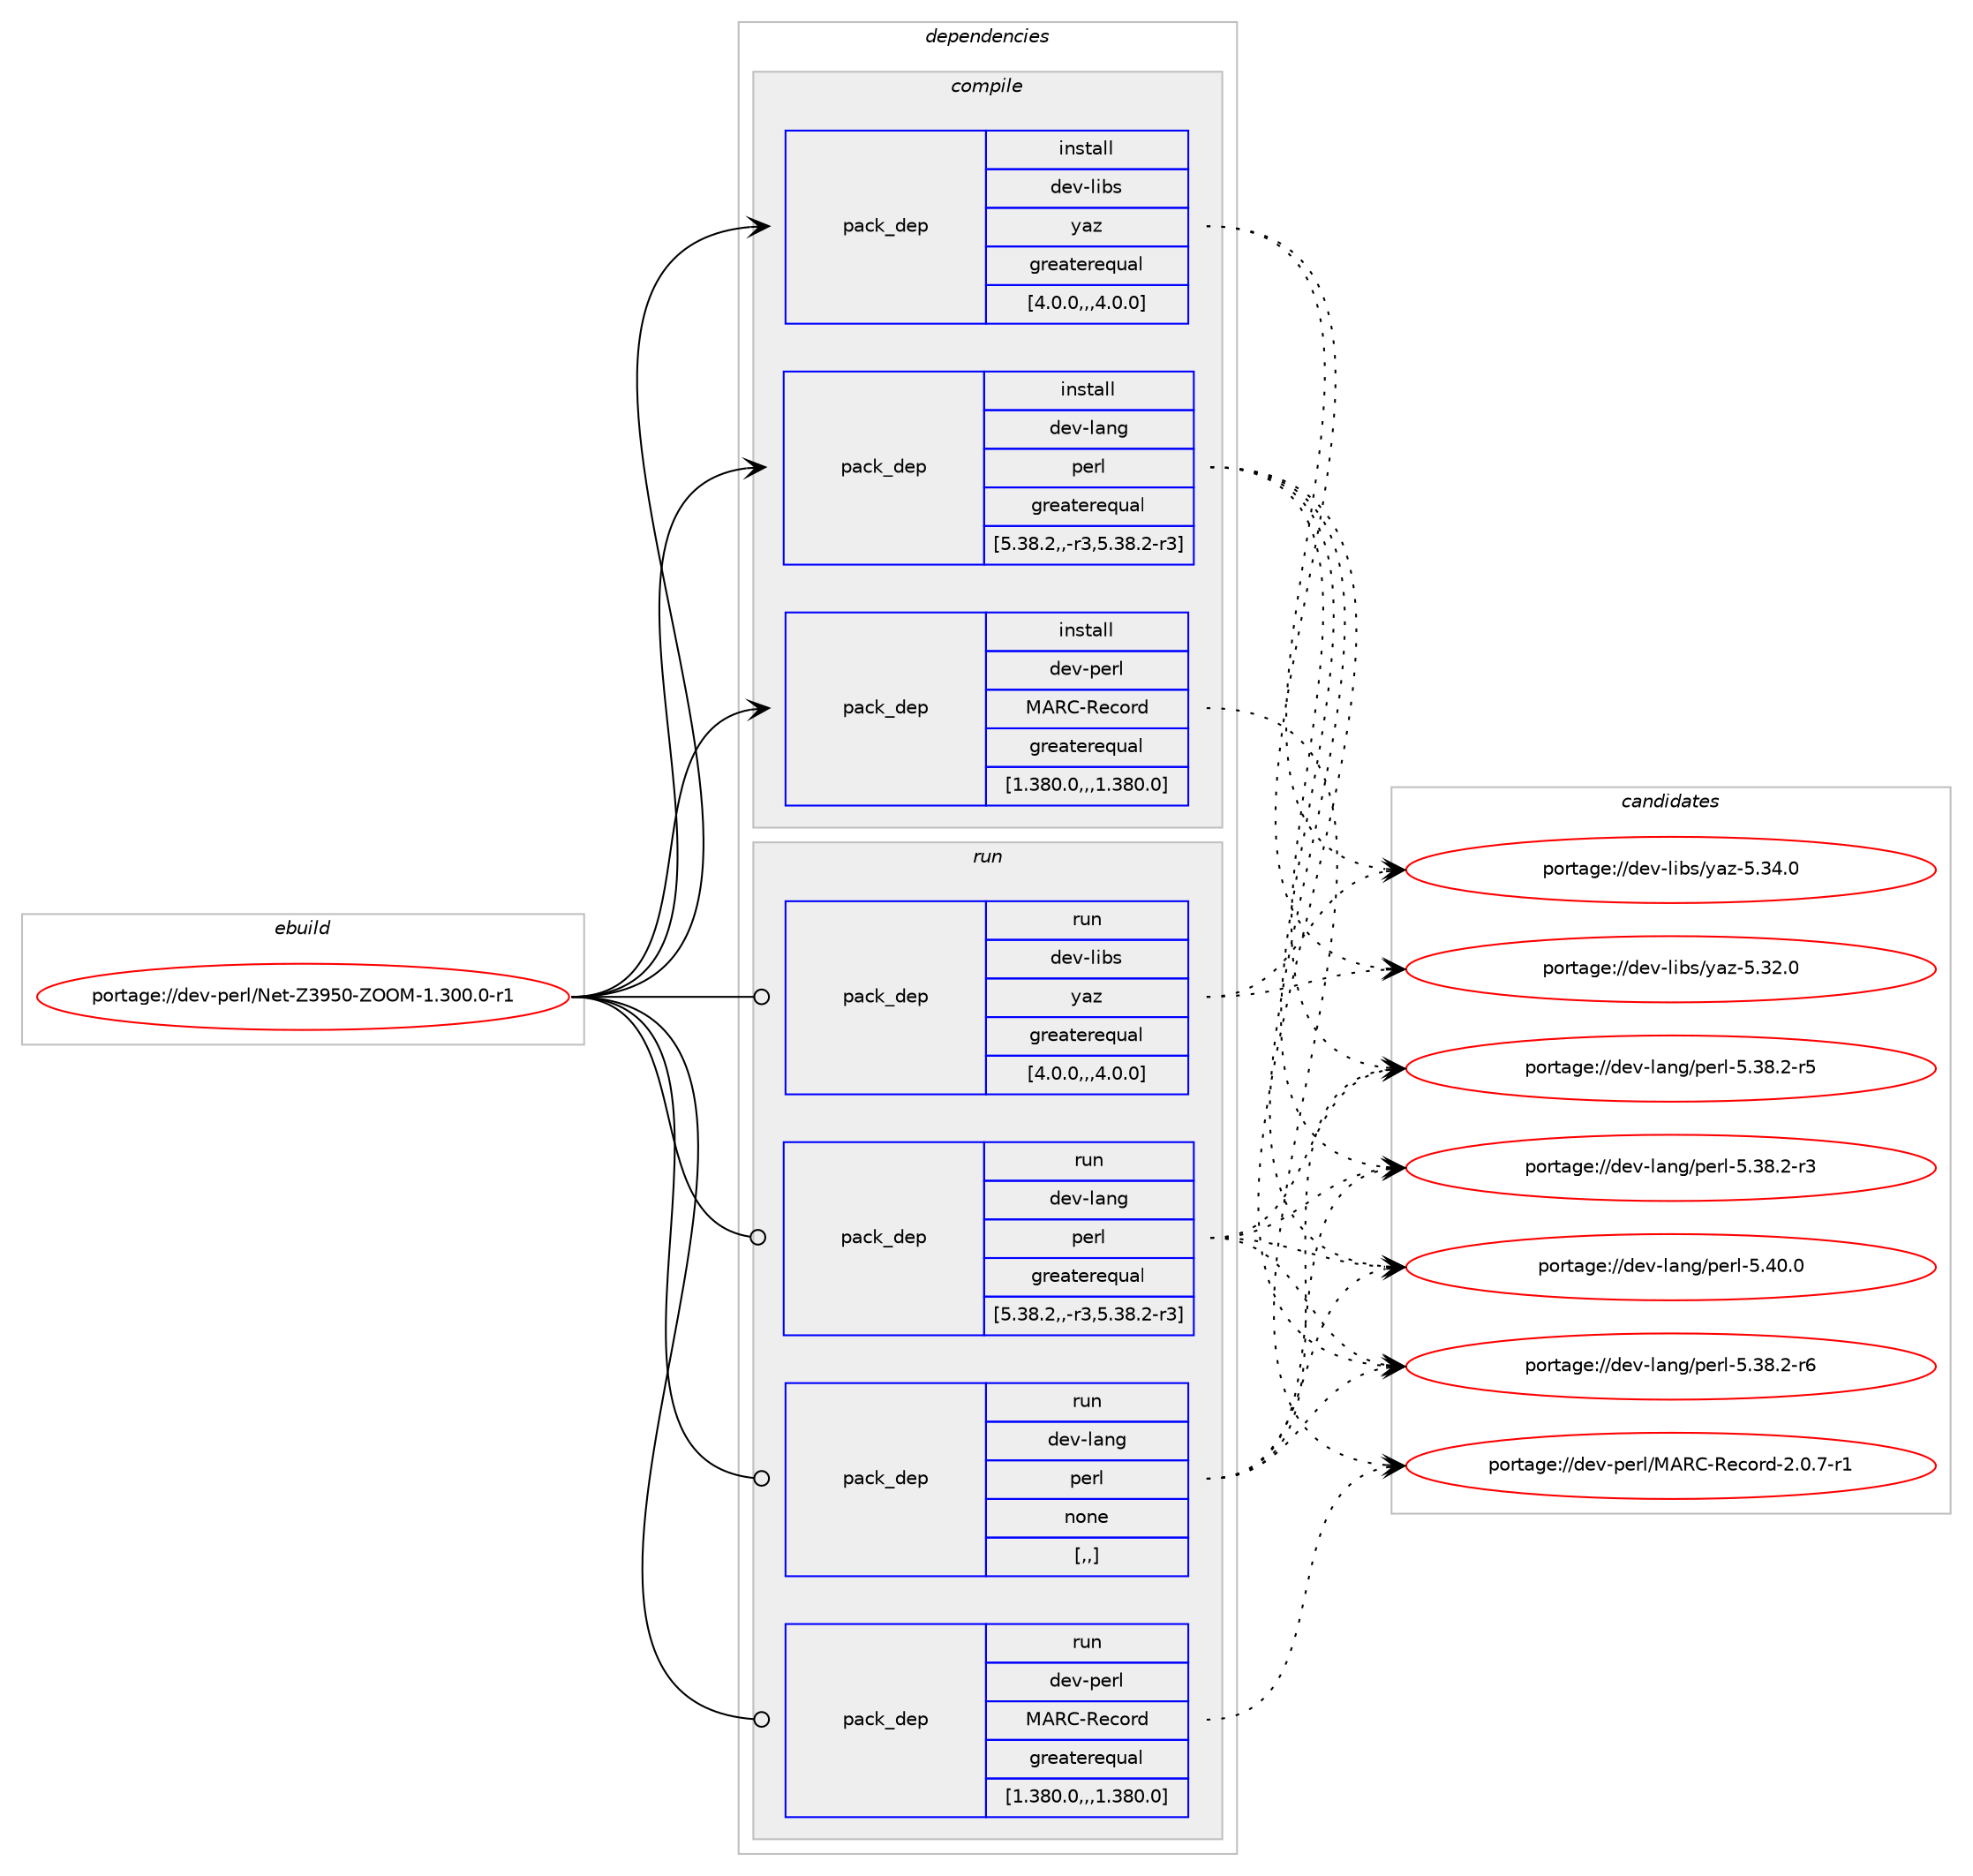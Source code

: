 digraph prolog {

# *************
# Graph options
# *************

newrank=true;
concentrate=true;
compound=true;
graph [rankdir=LR,fontname=Helvetica,fontsize=10,ranksep=1.5];#, ranksep=2.5, nodesep=0.2];
edge  [arrowhead=vee];
node  [fontname=Helvetica,fontsize=10];

# **********
# The ebuild
# **********

subgraph cluster_leftcol {
color=gray;
label=<<i>ebuild</i>>;
id [label="portage://dev-perl/Net-Z3950-ZOOM-1.300.0-r1", color=red, width=4, href="../dev-perl/Net-Z3950-ZOOM-1.300.0-r1.svg"];
}

# ****************
# The dependencies
# ****************

subgraph cluster_midcol {
color=gray;
label=<<i>dependencies</i>>;
subgraph cluster_compile {
fillcolor="#eeeeee";
style=filled;
label=<<i>compile</i>>;
subgraph pack103542 {
dependency134740 [label=<<TABLE BORDER="0" CELLBORDER="1" CELLSPACING="0" CELLPADDING="4" WIDTH="220"><TR><TD ROWSPAN="6" CELLPADDING="30">pack_dep</TD></TR><TR><TD WIDTH="110">install</TD></TR><TR><TD>dev-lang</TD></TR><TR><TD>perl</TD></TR><TR><TD>greaterequal</TD></TR><TR><TD>[5.38.2,,-r3,5.38.2-r3]</TD></TR></TABLE>>, shape=none, color=blue];
}
id:e -> dependency134740:w [weight=20,style="solid",arrowhead="vee"];
subgraph pack103543 {
dependency134741 [label=<<TABLE BORDER="0" CELLBORDER="1" CELLSPACING="0" CELLPADDING="4" WIDTH="220"><TR><TD ROWSPAN="6" CELLPADDING="30">pack_dep</TD></TR><TR><TD WIDTH="110">install</TD></TR><TR><TD>dev-libs</TD></TR><TR><TD>yaz</TD></TR><TR><TD>greaterequal</TD></TR><TR><TD>[4.0.0,,,4.0.0]</TD></TR></TABLE>>, shape=none, color=blue];
}
id:e -> dependency134741:w [weight=20,style="solid",arrowhead="vee"];
subgraph pack103544 {
dependency134742 [label=<<TABLE BORDER="0" CELLBORDER="1" CELLSPACING="0" CELLPADDING="4" WIDTH="220"><TR><TD ROWSPAN="6" CELLPADDING="30">pack_dep</TD></TR><TR><TD WIDTH="110">install</TD></TR><TR><TD>dev-perl</TD></TR><TR><TD>MARC-Record</TD></TR><TR><TD>greaterequal</TD></TR><TR><TD>[1.380.0,,,1.380.0]</TD></TR></TABLE>>, shape=none, color=blue];
}
id:e -> dependency134742:w [weight=20,style="solid",arrowhead="vee"];
}
subgraph cluster_compileandrun {
fillcolor="#eeeeee";
style=filled;
label=<<i>compile and run</i>>;
}
subgraph cluster_run {
fillcolor="#eeeeee";
style=filled;
label=<<i>run</i>>;
subgraph pack103545 {
dependency134743 [label=<<TABLE BORDER="0" CELLBORDER="1" CELLSPACING="0" CELLPADDING="4" WIDTH="220"><TR><TD ROWSPAN="6" CELLPADDING="30">pack_dep</TD></TR><TR><TD WIDTH="110">run</TD></TR><TR><TD>dev-lang</TD></TR><TR><TD>perl</TD></TR><TR><TD>greaterequal</TD></TR><TR><TD>[5.38.2,,-r3,5.38.2-r3]</TD></TR></TABLE>>, shape=none, color=blue];
}
id:e -> dependency134743:w [weight=20,style="solid",arrowhead="odot"];
subgraph pack103546 {
dependency134744 [label=<<TABLE BORDER="0" CELLBORDER="1" CELLSPACING="0" CELLPADDING="4" WIDTH="220"><TR><TD ROWSPAN="6" CELLPADDING="30">pack_dep</TD></TR><TR><TD WIDTH="110">run</TD></TR><TR><TD>dev-lang</TD></TR><TR><TD>perl</TD></TR><TR><TD>none</TD></TR><TR><TD>[,,]</TD></TR></TABLE>>, shape=none, color=blue];
}
id:e -> dependency134744:w [weight=20,style="solid",arrowhead="odot"];
subgraph pack103547 {
dependency134745 [label=<<TABLE BORDER="0" CELLBORDER="1" CELLSPACING="0" CELLPADDING="4" WIDTH="220"><TR><TD ROWSPAN="6" CELLPADDING="30">pack_dep</TD></TR><TR><TD WIDTH="110">run</TD></TR><TR><TD>dev-libs</TD></TR><TR><TD>yaz</TD></TR><TR><TD>greaterequal</TD></TR><TR><TD>[4.0.0,,,4.0.0]</TD></TR></TABLE>>, shape=none, color=blue];
}
id:e -> dependency134745:w [weight=20,style="solid",arrowhead="odot"];
subgraph pack103548 {
dependency134746 [label=<<TABLE BORDER="0" CELLBORDER="1" CELLSPACING="0" CELLPADDING="4" WIDTH="220"><TR><TD ROWSPAN="6" CELLPADDING="30">pack_dep</TD></TR><TR><TD WIDTH="110">run</TD></TR><TR><TD>dev-perl</TD></TR><TR><TD>MARC-Record</TD></TR><TR><TD>greaterequal</TD></TR><TR><TD>[1.380.0,,,1.380.0]</TD></TR></TABLE>>, shape=none, color=blue];
}
id:e -> dependency134746:w [weight=20,style="solid",arrowhead="odot"];
}
}

# **************
# The candidates
# **************

subgraph cluster_choices {
rank=same;
color=gray;
label=<<i>candidates</i>>;

subgraph choice103542 {
color=black;
nodesep=1;
choice10010111845108971101034711210111410845534652484648 [label="portage://dev-lang/perl-5.40.0", color=red, width=4,href="../dev-lang/perl-5.40.0.svg"];
choice100101118451089711010347112101114108455346515646504511454 [label="portage://dev-lang/perl-5.38.2-r6", color=red, width=4,href="../dev-lang/perl-5.38.2-r6.svg"];
choice100101118451089711010347112101114108455346515646504511453 [label="portage://dev-lang/perl-5.38.2-r5", color=red, width=4,href="../dev-lang/perl-5.38.2-r5.svg"];
choice100101118451089711010347112101114108455346515646504511451 [label="portage://dev-lang/perl-5.38.2-r3", color=red, width=4,href="../dev-lang/perl-5.38.2-r3.svg"];
dependency134740:e -> choice10010111845108971101034711210111410845534652484648:w [style=dotted,weight="100"];
dependency134740:e -> choice100101118451089711010347112101114108455346515646504511454:w [style=dotted,weight="100"];
dependency134740:e -> choice100101118451089711010347112101114108455346515646504511453:w [style=dotted,weight="100"];
dependency134740:e -> choice100101118451089711010347112101114108455346515646504511451:w [style=dotted,weight="100"];
}
subgraph choice103543 {
color=black;
nodesep=1;
choice1001011184510810598115471219712245534651524648 [label="portage://dev-libs/yaz-5.34.0", color=red, width=4,href="../dev-libs/yaz-5.34.0.svg"];
choice1001011184510810598115471219712245534651504648 [label="portage://dev-libs/yaz-5.32.0", color=red, width=4,href="../dev-libs/yaz-5.32.0.svg"];
dependency134741:e -> choice1001011184510810598115471219712245534651524648:w [style=dotted,weight="100"];
dependency134741:e -> choice1001011184510810598115471219712245534651504648:w [style=dotted,weight="100"];
}
subgraph choice103544 {
color=black;
nodesep=1;
choice1001011184511210111410847776582674582101991111141004550464846554511449 [label="portage://dev-perl/MARC-Record-2.0.7-r1", color=red, width=4,href="../dev-perl/MARC-Record-2.0.7-r1.svg"];
dependency134742:e -> choice1001011184511210111410847776582674582101991111141004550464846554511449:w [style=dotted,weight="100"];
}
subgraph choice103545 {
color=black;
nodesep=1;
choice10010111845108971101034711210111410845534652484648 [label="portage://dev-lang/perl-5.40.0", color=red, width=4,href="../dev-lang/perl-5.40.0.svg"];
choice100101118451089711010347112101114108455346515646504511454 [label="portage://dev-lang/perl-5.38.2-r6", color=red, width=4,href="../dev-lang/perl-5.38.2-r6.svg"];
choice100101118451089711010347112101114108455346515646504511453 [label="portage://dev-lang/perl-5.38.2-r5", color=red, width=4,href="../dev-lang/perl-5.38.2-r5.svg"];
choice100101118451089711010347112101114108455346515646504511451 [label="portage://dev-lang/perl-5.38.2-r3", color=red, width=4,href="../dev-lang/perl-5.38.2-r3.svg"];
dependency134743:e -> choice10010111845108971101034711210111410845534652484648:w [style=dotted,weight="100"];
dependency134743:e -> choice100101118451089711010347112101114108455346515646504511454:w [style=dotted,weight="100"];
dependency134743:e -> choice100101118451089711010347112101114108455346515646504511453:w [style=dotted,weight="100"];
dependency134743:e -> choice100101118451089711010347112101114108455346515646504511451:w [style=dotted,weight="100"];
}
subgraph choice103546 {
color=black;
nodesep=1;
choice10010111845108971101034711210111410845534652484648 [label="portage://dev-lang/perl-5.40.0", color=red, width=4,href="../dev-lang/perl-5.40.0.svg"];
choice100101118451089711010347112101114108455346515646504511454 [label="portage://dev-lang/perl-5.38.2-r6", color=red, width=4,href="../dev-lang/perl-5.38.2-r6.svg"];
choice100101118451089711010347112101114108455346515646504511453 [label="portage://dev-lang/perl-5.38.2-r5", color=red, width=4,href="../dev-lang/perl-5.38.2-r5.svg"];
choice100101118451089711010347112101114108455346515646504511451 [label="portage://dev-lang/perl-5.38.2-r3", color=red, width=4,href="../dev-lang/perl-5.38.2-r3.svg"];
dependency134744:e -> choice10010111845108971101034711210111410845534652484648:w [style=dotted,weight="100"];
dependency134744:e -> choice100101118451089711010347112101114108455346515646504511454:w [style=dotted,weight="100"];
dependency134744:e -> choice100101118451089711010347112101114108455346515646504511453:w [style=dotted,weight="100"];
dependency134744:e -> choice100101118451089711010347112101114108455346515646504511451:w [style=dotted,weight="100"];
}
subgraph choice103547 {
color=black;
nodesep=1;
choice1001011184510810598115471219712245534651524648 [label="portage://dev-libs/yaz-5.34.0", color=red, width=4,href="../dev-libs/yaz-5.34.0.svg"];
choice1001011184510810598115471219712245534651504648 [label="portage://dev-libs/yaz-5.32.0", color=red, width=4,href="../dev-libs/yaz-5.32.0.svg"];
dependency134745:e -> choice1001011184510810598115471219712245534651524648:w [style=dotted,weight="100"];
dependency134745:e -> choice1001011184510810598115471219712245534651504648:w [style=dotted,weight="100"];
}
subgraph choice103548 {
color=black;
nodesep=1;
choice1001011184511210111410847776582674582101991111141004550464846554511449 [label="portage://dev-perl/MARC-Record-2.0.7-r1", color=red, width=4,href="../dev-perl/MARC-Record-2.0.7-r1.svg"];
dependency134746:e -> choice1001011184511210111410847776582674582101991111141004550464846554511449:w [style=dotted,weight="100"];
}
}

}
